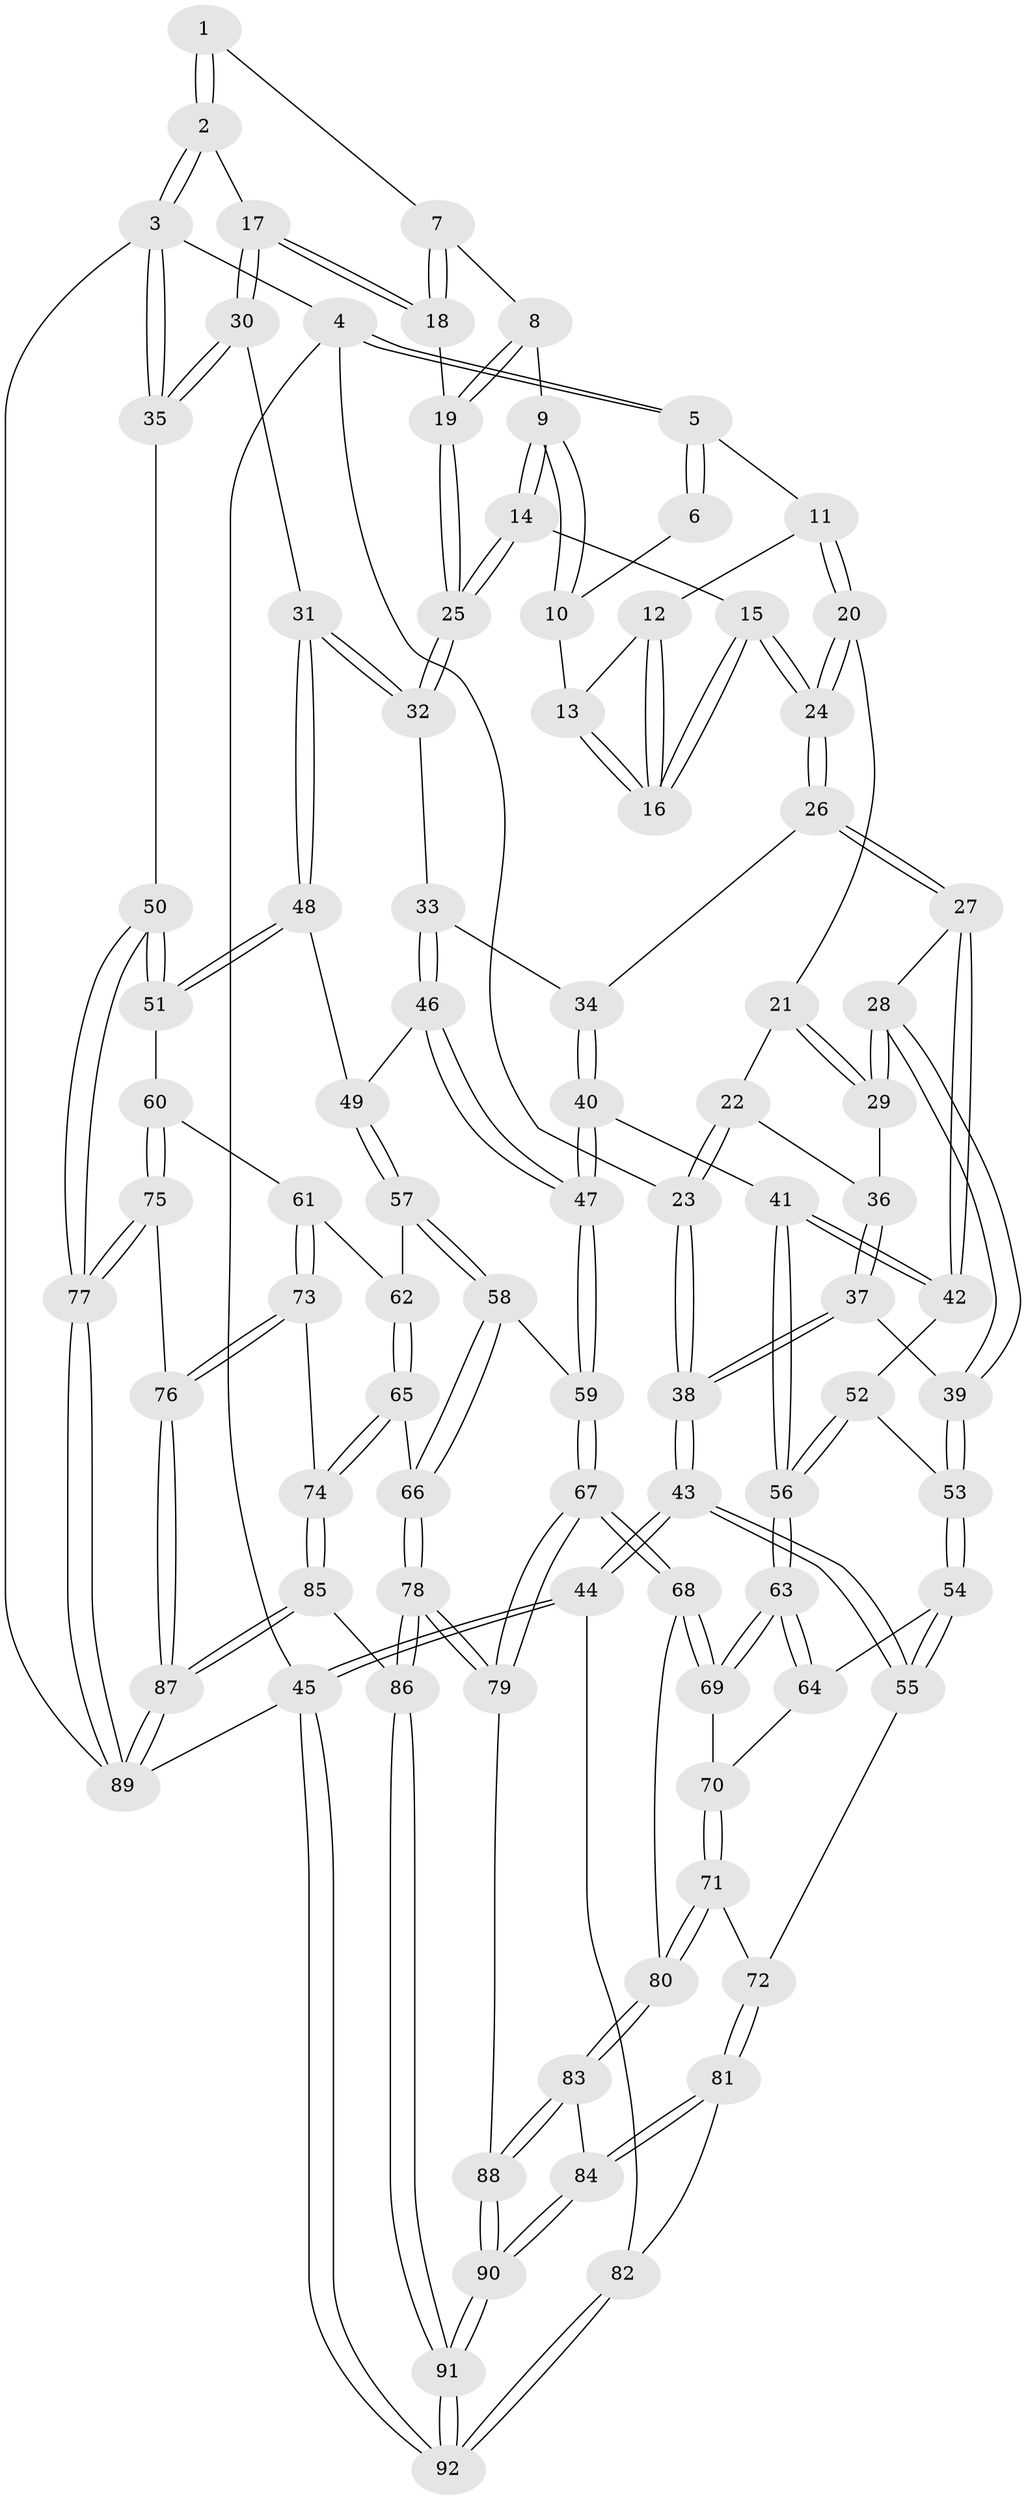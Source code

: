 // Generated by graph-tools (version 1.1) at 2025/11/02/27/25 16:11:59]
// undirected, 92 vertices, 227 edges
graph export_dot {
graph [start="1"]
  node [color=gray90,style=filled];
  1 [pos="+0.8274402944031949+0"];
  2 [pos="+1+0"];
  3 [pos="+1+0"];
  4 [pos="+0+0"];
  5 [pos="+0.0428550935399002+0"];
  6 [pos="+0.5975124994429976+0"];
  7 [pos="+0.7808262528973804+0.011324073305086734"];
  8 [pos="+0.7199884117301337+0.10561860857406592"];
  9 [pos="+0.6372000567260371+0.1668030709972247"];
  10 [pos="+0.5408670578126532+0.005713384537568629"];
  11 [pos="+0.430722703370495+0.10417837473035334"];
  12 [pos="+0.43249378030507996+0.10310409767380653"];
  13 [pos="+0.5078959150969571+0.04334625653875781"];
  14 [pos="+0.6166547855802683+0.24022924880071878"];
  15 [pos="+0.5901888727308493+0.2416917504574687"];
  16 [pos="+0.5518560239799016+0.18219409658133"];
  17 [pos="+0.8895774351728721+0.2527593875159886"];
  18 [pos="+0.8551284622332549+0.2219313876321194"];
  19 [pos="+0.7627816591716049+0.2100888929811008"];
  20 [pos="+0.3910831283037256+0.18937051237263927"];
  21 [pos="+0.33403111603292496+0.2037492471793034"];
  22 [pos="+0+0"];
  23 [pos="+0+0"];
  24 [pos="+0.49181636923903055+0.27461930293446557"];
  25 [pos="+0.6455087542951217+0.2664151286755767"];
  26 [pos="+0.4695136893345958+0.36770774223314173"];
  27 [pos="+0.33528689642572695+0.4452266309364581"];
  28 [pos="+0.32799570347214585+0.4422269068204099"];
  29 [pos="+0.29514395546668215+0.35352998880324293"];
  30 [pos="+0.9199156091730586+0.31262181031837166"];
  31 [pos="+0.8078505100347354+0.4055435550695159"];
  32 [pos="+0.7057476955166322+0.39222189541172303"];
  33 [pos="+0.6586697939015834+0.4319517223709757"];
  34 [pos="+0.5691884528482176+0.44241651000970944"];
  35 [pos="+1+0.3391122630938782"];
  36 [pos="+0.12421090222011161+0.290183393098889"];
  37 [pos="+0.14920804125287668+0.4785648920504395"];
  38 [pos="+0+0.5377337015962778"];
  39 [pos="+0.19463827842312337+0.49679108264254285"];
  40 [pos="+0.47456454149890115+0.6032787649650667"];
  41 [pos="+0.4592170848802708+0.5997497861154497"];
  42 [pos="+0.3519464745594512+0.47543660060802356"];
  43 [pos="+0+0.6811953899181895"];
  44 [pos="+0+0.6994420658765858"];
  45 [pos="+0+1"];
  46 [pos="+0.6558944410212847+0.575330886864784"];
  47 [pos="+0.5090056600510209+0.6328422208062752"];
  48 [pos="+0.8470973023955614+0.5644740774128827"];
  49 [pos="+0.7010132910620694+0.6083987434630621"];
  50 [pos="+1+0.639555090017977"];
  51 [pos="+0.8810145950335505+0.5991650337793036"];
  52 [pos="+0.29154087953359453+0.6126064319486231"];
  53 [pos="+0.1951562926958807+0.635507639509624"];
  54 [pos="+0.19258719020752846+0.6423880194200268"];
  55 [pos="+0.15378847944306684+0.6792062916927549"];
  56 [pos="+0.36921207127724426+0.6682242559116716"];
  57 [pos="+0.6992309883611855+0.6476121821351143"];
  58 [pos="+0.5481457360597437+0.715009477449963"];
  59 [pos="+0.5319843168246915+0.6981782195686754"];
  60 [pos="+0.8217083309459117+0.7199295643195733"];
  61 [pos="+0.7354806603392303+0.7013668701634638"];
  62 [pos="+0.7091299254718306+0.679578052924767"];
  63 [pos="+0.35713823540319695+0.6876318573845601"];
  64 [pos="+0.2139612254482189+0.6543578690048192"];
  65 [pos="+0.6179674189542985+0.7699623381886798"];
  66 [pos="+0.5731491484618422+0.7540265215390654"];
  67 [pos="+0.3678557756258066+0.8339143109044832"];
  68 [pos="+0.3507710567070689+0.8069907006579845"];
  69 [pos="+0.34204011999189987+0.7506544082622182"];
  70 [pos="+0.2833839592274099+0.7286739589953571"];
  71 [pos="+0.18715919018430788+0.7628882968269487"];
  72 [pos="+0.1866049809208517+0.7626573642131201"];
  73 [pos="+0.694426980171282+0.8047874155074674"];
  74 [pos="+0.6357920003657429+0.7850122399112414"];
  75 [pos="+0.8387205538528583+0.854500046339999"];
  76 [pos="+0.8058064242288893+0.891265503431344"];
  77 [pos="+1+0.7743632573356815"];
  78 [pos="+0.46381825237291796+0.9900544216711419"];
  79 [pos="+0.37407394315912307+0.8742304833640968"];
  80 [pos="+0.22955814347692333+0.792087610106152"];
  81 [pos="+0.12348419635232699+0.8625726469335839"];
  82 [pos="+0.04399613363060674+0.8475368924494632"];
  83 [pos="+0.2239287656522967+0.8770355150171999"];
  84 [pos="+0.13658053108037543+0.8776264650114994"];
  85 [pos="+0.5783358919067096+1"];
  86 [pos="+0.5243242308592467+1"];
  87 [pos="+0.7196631503871427+1"];
  88 [pos="+0.26377516020385466+0.8985762655451716"];
  89 [pos="+1+1"];
  90 [pos="+0.16616002752991194+1"];
  91 [pos="+0.1378360028186031+1"];
  92 [pos="+0.07083664443102383+1"];
  1 -- 2;
  1 -- 2;
  1 -- 7;
  2 -- 3;
  2 -- 3;
  2 -- 17;
  3 -- 4;
  3 -- 35;
  3 -- 35;
  3 -- 89;
  4 -- 5;
  4 -- 5;
  4 -- 23;
  4 -- 45;
  5 -- 6;
  5 -- 6;
  5 -- 11;
  6 -- 10;
  7 -- 8;
  7 -- 18;
  7 -- 18;
  8 -- 9;
  8 -- 19;
  8 -- 19;
  9 -- 10;
  9 -- 10;
  9 -- 14;
  9 -- 14;
  10 -- 13;
  11 -- 12;
  11 -- 20;
  11 -- 20;
  12 -- 13;
  12 -- 16;
  12 -- 16;
  13 -- 16;
  13 -- 16;
  14 -- 15;
  14 -- 25;
  14 -- 25;
  15 -- 16;
  15 -- 16;
  15 -- 24;
  15 -- 24;
  17 -- 18;
  17 -- 18;
  17 -- 30;
  17 -- 30;
  18 -- 19;
  19 -- 25;
  19 -- 25;
  20 -- 21;
  20 -- 24;
  20 -- 24;
  21 -- 22;
  21 -- 29;
  21 -- 29;
  22 -- 23;
  22 -- 23;
  22 -- 36;
  23 -- 38;
  23 -- 38;
  24 -- 26;
  24 -- 26;
  25 -- 32;
  25 -- 32;
  26 -- 27;
  26 -- 27;
  26 -- 34;
  27 -- 28;
  27 -- 42;
  27 -- 42;
  28 -- 29;
  28 -- 29;
  28 -- 39;
  28 -- 39;
  29 -- 36;
  30 -- 31;
  30 -- 35;
  30 -- 35;
  31 -- 32;
  31 -- 32;
  31 -- 48;
  31 -- 48;
  32 -- 33;
  33 -- 34;
  33 -- 46;
  33 -- 46;
  34 -- 40;
  34 -- 40;
  35 -- 50;
  36 -- 37;
  36 -- 37;
  37 -- 38;
  37 -- 38;
  37 -- 39;
  38 -- 43;
  38 -- 43;
  39 -- 53;
  39 -- 53;
  40 -- 41;
  40 -- 47;
  40 -- 47;
  41 -- 42;
  41 -- 42;
  41 -- 56;
  41 -- 56;
  42 -- 52;
  43 -- 44;
  43 -- 44;
  43 -- 55;
  43 -- 55;
  44 -- 45;
  44 -- 45;
  44 -- 82;
  45 -- 92;
  45 -- 92;
  45 -- 89;
  46 -- 47;
  46 -- 47;
  46 -- 49;
  47 -- 59;
  47 -- 59;
  48 -- 49;
  48 -- 51;
  48 -- 51;
  49 -- 57;
  49 -- 57;
  50 -- 51;
  50 -- 51;
  50 -- 77;
  50 -- 77;
  51 -- 60;
  52 -- 53;
  52 -- 56;
  52 -- 56;
  53 -- 54;
  53 -- 54;
  54 -- 55;
  54 -- 55;
  54 -- 64;
  55 -- 72;
  56 -- 63;
  56 -- 63;
  57 -- 58;
  57 -- 58;
  57 -- 62;
  58 -- 59;
  58 -- 66;
  58 -- 66;
  59 -- 67;
  59 -- 67;
  60 -- 61;
  60 -- 75;
  60 -- 75;
  61 -- 62;
  61 -- 73;
  61 -- 73;
  62 -- 65;
  62 -- 65;
  63 -- 64;
  63 -- 64;
  63 -- 69;
  63 -- 69;
  64 -- 70;
  65 -- 66;
  65 -- 74;
  65 -- 74;
  66 -- 78;
  66 -- 78;
  67 -- 68;
  67 -- 68;
  67 -- 79;
  67 -- 79;
  68 -- 69;
  68 -- 69;
  68 -- 80;
  69 -- 70;
  70 -- 71;
  70 -- 71;
  71 -- 72;
  71 -- 80;
  71 -- 80;
  72 -- 81;
  72 -- 81;
  73 -- 74;
  73 -- 76;
  73 -- 76;
  74 -- 85;
  74 -- 85;
  75 -- 76;
  75 -- 77;
  75 -- 77;
  76 -- 87;
  76 -- 87;
  77 -- 89;
  77 -- 89;
  78 -- 79;
  78 -- 79;
  78 -- 86;
  78 -- 86;
  79 -- 88;
  80 -- 83;
  80 -- 83;
  81 -- 82;
  81 -- 84;
  81 -- 84;
  82 -- 92;
  82 -- 92;
  83 -- 84;
  83 -- 88;
  83 -- 88;
  84 -- 90;
  84 -- 90;
  85 -- 86;
  85 -- 87;
  85 -- 87;
  86 -- 91;
  86 -- 91;
  87 -- 89;
  87 -- 89;
  88 -- 90;
  88 -- 90;
  90 -- 91;
  90 -- 91;
  91 -- 92;
  91 -- 92;
}
